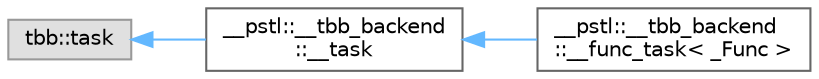 digraph "Graphical Class Hierarchy"
{
 // LATEX_PDF_SIZE
  bgcolor="transparent";
  edge [fontname=Helvetica,fontsize=10,labelfontname=Helvetica,labelfontsize=10];
  node [fontname=Helvetica,fontsize=10,shape=box,height=0.2,width=0.4];
  rankdir="LR";
  Node0 [id="Node000000",label="tbb::task",height=0.2,width=0.4,color="grey60", fillcolor="#E0E0E0", style="filled",tooltip=" "];
  Node0 -> Node1 [id="edge477_Node000000_Node000001",dir="back",color="steelblue1",style="solid",tooltip=" "];
  Node1 [id="Node000001",label="__pstl::__tbb_backend\l::__task",height=0.2,width=0.4,color="grey40", fillcolor="white", style="filled",URL="$class____pstl_1_1____tbb__backend_1_1____task.html",tooltip=" "];
  Node1 -> Node2 [id="edge478_Node000001_Node000002",dir="back",color="steelblue1",style="solid",tooltip=" "];
  Node2 [id="Node000002",label="__pstl::__tbb_backend\l::__func_task\< _Func \>",height=0.2,width=0.4,color="grey40", fillcolor="white", style="filled",URL="$class____pstl_1_1____tbb__backend_1_1____func__task.html",tooltip=" "];
}
